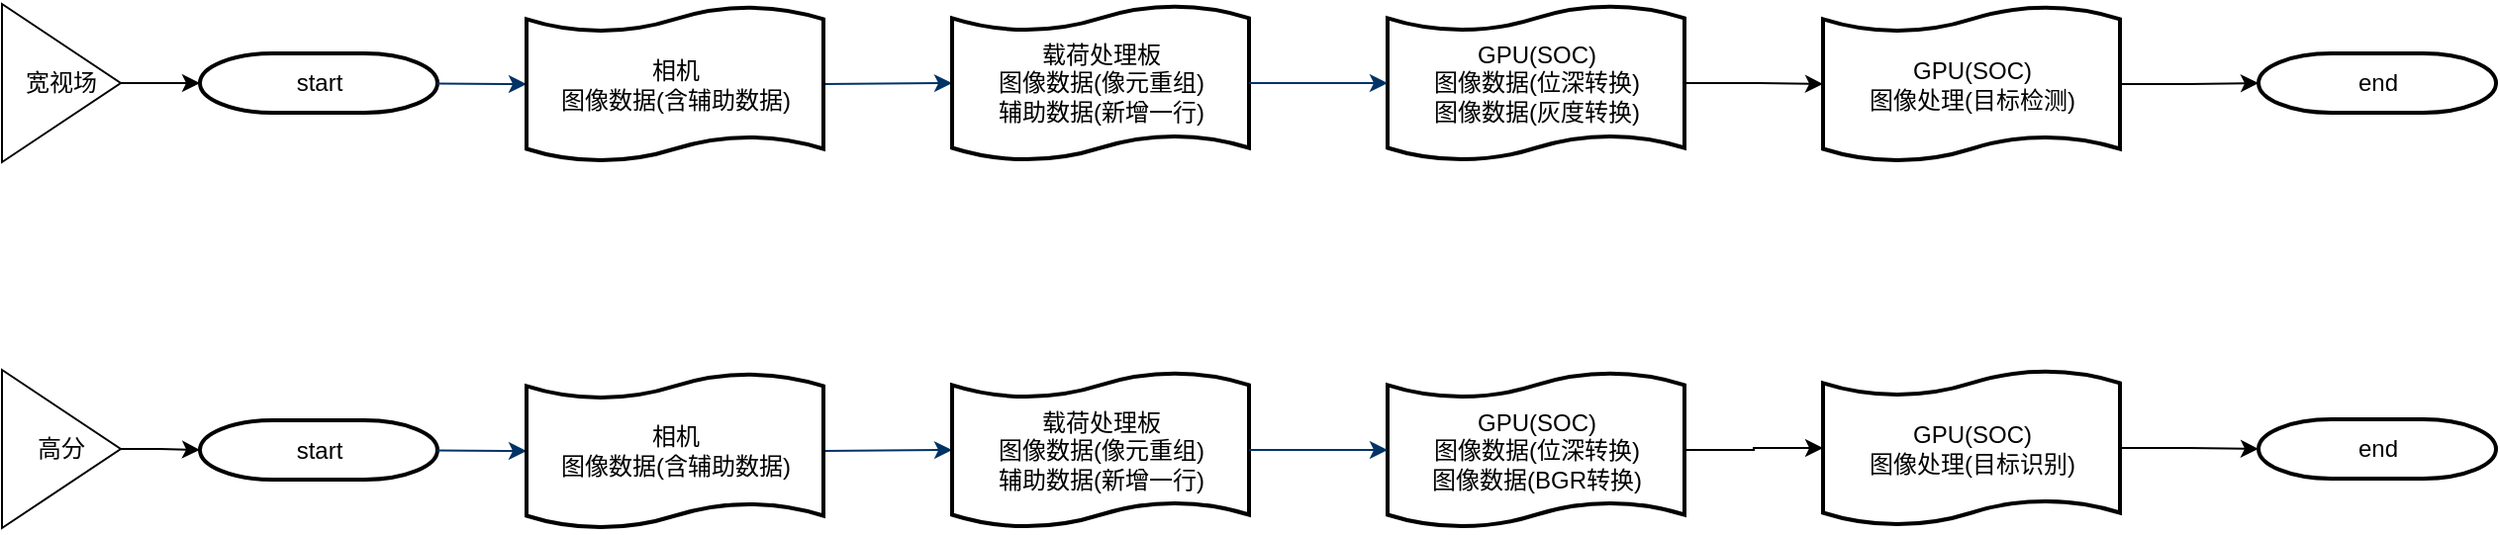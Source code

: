 <mxfile version="14.9.2" type="github">
  <diagram id="6a731a19-8d31-9384-78a2-239565b7b9f0" name="Page-1">
    <mxGraphModel dx="2031" dy="1134" grid="1" gridSize="10" guides="1" tooltips="1" connect="1" arrows="1" fold="1" page="1" pageScale="1" pageWidth="1169" pageHeight="827" background="none" math="0" shadow="0">
      <root>
        <mxCell id="0" />
        <mxCell id="1" parent="0" />
        <mxCell id="2" value="start" style="shape=mxgraph.flowchart.terminator;strokeWidth=2;gradientColor=none;gradientDirection=north;fontStyle=0;html=1;" parent="1" vertex="1">
          <mxGeometry x="260" y="60" width="120" height="30" as="geometry" />
        </mxCell>
        <mxCell id="7" style="fontStyle=1;strokeColor=#003366;strokeWidth=1;html=1;entryX=0;entryY=0.5;entryDx=0;entryDy=0;entryPerimeter=0;" parent="1" source="2" target="51" edge="1">
          <mxGeometry relative="1" as="geometry">
            <mxPoint x="335.105" y="230" as="targetPoint" />
          </mxGeometry>
        </mxCell>
        <mxCell id="8" style="fontStyle=1;strokeColor=#003366;strokeWidth=1;html=1;exitX=1;exitY=0.5;exitDx=0;exitDy=0;exitPerimeter=0;entryX=0;entryY=0.5;entryDx=0;entryDy=0;entryPerimeter=0;" parent="1" source="51" target="teyYOHSxg7vn7ohvey4J-55" edge="1">
          <mxGeometry relative="1" as="geometry">
            <mxPoint x="463.895" y="230" as="sourcePoint" />
            <mxPoint x="635" y="75" as="targetPoint" />
          </mxGeometry>
        </mxCell>
        <mxCell id="51" value="相机&lt;br&gt;图像数据(含辅助数据)" style="shape=mxgraph.flowchart.paper_tape;strokeWidth=2;gradientColor=none;gradientDirection=north;fontStyle=0;html=1;" parent="1" vertex="1">
          <mxGeometry x="425" y="35" width="150" height="81" as="geometry" />
        </mxCell>
        <mxCell id="teyYOHSxg7vn7ohvey4J-55" value="载荷处理板&lt;br&gt;图像数据(像元重组)&lt;br&gt;辅助数据(新增一行)" style="shape=mxgraph.flowchart.paper_tape;strokeWidth=2;gradientColor=none;gradientDirection=north;fontStyle=0;html=1;" vertex="1" parent="1">
          <mxGeometry x="640" y="34.5" width="150" height="81" as="geometry" />
        </mxCell>
        <mxCell id="teyYOHSxg7vn7ohvey4J-74" value="" style="edgeStyle=orthogonalEdgeStyle;rounded=0;orthogonalLoop=1;jettySize=auto;html=1;" edge="1" parent="1" source="teyYOHSxg7vn7ohvey4J-57" target="teyYOHSxg7vn7ohvey4J-72">
          <mxGeometry relative="1" as="geometry" />
        </mxCell>
        <mxCell id="teyYOHSxg7vn7ohvey4J-57" value="GPU(SOC)&lt;br&gt;图像数据(位深转换)&lt;br&gt;图像数据(灰度转换)" style="shape=mxgraph.flowchart.paper_tape;strokeWidth=2;gradientColor=none;gradientDirection=north;fontStyle=0;html=1;" vertex="1" parent="1">
          <mxGeometry x="860" y="34.5" width="150" height="81" as="geometry" />
        </mxCell>
        <mxCell id="teyYOHSxg7vn7ohvey4J-58" style="fontStyle=1;strokeColor=#003366;strokeWidth=1;html=1;exitX=1;exitY=0.5;exitDx=0;exitDy=0;exitPerimeter=0;entryX=0;entryY=0.5;entryDx=0;entryDy=0;entryPerimeter=0;" edge="1" parent="1" target="teyYOHSxg7vn7ohvey4J-57">
          <mxGeometry relative="1" as="geometry">
            <mxPoint x="790" y="75" as="sourcePoint" />
            <mxPoint x="855" y="75" as="targetPoint" />
          </mxGeometry>
        </mxCell>
        <mxCell id="teyYOHSxg7vn7ohvey4J-59" value="start" style="shape=mxgraph.flowchart.terminator;strokeWidth=2;gradientColor=none;gradientDirection=north;fontStyle=0;html=1;" vertex="1" parent="1">
          <mxGeometry x="260" y="245.5" width="120" height="30" as="geometry" />
        </mxCell>
        <mxCell id="teyYOHSxg7vn7ohvey4J-60" style="fontStyle=1;strokeColor=#003366;strokeWidth=1;html=1;entryX=0;entryY=0.5;entryDx=0;entryDy=0;entryPerimeter=0;" edge="1" parent="1" source="teyYOHSxg7vn7ohvey4J-59" target="teyYOHSxg7vn7ohvey4J-62">
          <mxGeometry relative="1" as="geometry">
            <mxPoint x="335.105" y="415.5" as="targetPoint" />
          </mxGeometry>
        </mxCell>
        <mxCell id="teyYOHSxg7vn7ohvey4J-61" style="fontStyle=1;strokeColor=#003366;strokeWidth=1;html=1;exitX=1;exitY=0.5;exitDx=0;exitDy=0;exitPerimeter=0;entryX=0;entryY=0.5;entryDx=0;entryDy=0;entryPerimeter=0;" edge="1" parent="1" source="teyYOHSxg7vn7ohvey4J-62" target="teyYOHSxg7vn7ohvey4J-63">
          <mxGeometry relative="1" as="geometry">
            <mxPoint x="463.895" y="415.5" as="sourcePoint" />
            <mxPoint x="635" y="260.5" as="targetPoint" />
          </mxGeometry>
        </mxCell>
        <mxCell id="teyYOHSxg7vn7ohvey4J-62" value="相机&lt;br&gt;图像数据(含辅助数据)" style="shape=mxgraph.flowchart.paper_tape;strokeWidth=2;gradientColor=none;gradientDirection=north;fontStyle=0;html=1;" vertex="1" parent="1">
          <mxGeometry x="425" y="220.5" width="150" height="81" as="geometry" />
        </mxCell>
        <mxCell id="teyYOHSxg7vn7ohvey4J-63" value="载荷处理板&lt;br&gt;图像数据(像元重组)&lt;br&gt;辅助数据(新增一行)" style="shape=mxgraph.flowchart.paper_tape;strokeWidth=2;gradientColor=none;gradientDirection=north;fontStyle=0;html=1;" vertex="1" parent="1">
          <mxGeometry x="640" y="220" width="150" height="81" as="geometry" />
        </mxCell>
        <mxCell id="teyYOHSxg7vn7ohvey4J-76" value="" style="edgeStyle=orthogonalEdgeStyle;rounded=0;orthogonalLoop=1;jettySize=auto;html=1;" edge="1" parent="1" source="teyYOHSxg7vn7ohvey4J-64" target="teyYOHSxg7vn7ohvey4J-73">
          <mxGeometry relative="1" as="geometry" />
        </mxCell>
        <mxCell id="teyYOHSxg7vn7ohvey4J-64" value="GPU(SOC)&lt;br&gt;图像数据(位深转换)&lt;br&gt;图像数据(BGR转换)" style="shape=mxgraph.flowchart.paper_tape;strokeWidth=2;gradientColor=none;gradientDirection=north;fontStyle=0;html=1;" vertex="1" parent="1">
          <mxGeometry x="860" y="220" width="150" height="81" as="geometry" />
        </mxCell>
        <mxCell id="teyYOHSxg7vn7ohvey4J-65" style="fontStyle=1;strokeColor=#003366;strokeWidth=1;html=1;exitX=1;exitY=0.5;exitDx=0;exitDy=0;exitPerimeter=0;entryX=0;entryY=0.5;entryDx=0;entryDy=0;entryPerimeter=0;" edge="1" parent="1" target="teyYOHSxg7vn7ohvey4J-64">
          <mxGeometry relative="1" as="geometry">
            <mxPoint x="790" y="260.5" as="sourcePoint" />
            <mxPoint x="855" y="260.5" as="targetPoint" />
          </mxGeometry>
        </mxCell>
        <mxCell id="teyYOHSxg7vn7ohvey4J-68" value="" style="edgeStyle=orthogonalEdgeStyle;rounded=0;orthogonalLoop=1;jettySize=auto;html=1;" edge="1" parent="1" source="teyYOHSxg7vn7ohvey4J-66" target="2">
          <mxGeometry relative="1" as="geometry" />
        </mxCell>
        <mxCell id="teyYOHSxg7vn7ohvey4J-66" value="宽视场" style="triangle;whiteSpace=wrap;html=1;" vertex="1" parent="1">
          <mxGeometry x="160" y="35" width="60" height="80" as="geometry" />
        </mxCell>
        <mxCell id="teyYOHSxg7vn7ohvey4J-69" value="" style="edgeStyle=orthogonalEdgeStyle;rounded=0;orthogonalLoop=1;jettySize=auto;html=1;" edge="1" parent="1" source="teyYOHSxg7vn7ohvey4J-67" target="teyYOHSxg7vn7ohvey4J-59">
          <mxGeometry relative="1" as="geometry" />
        </mxCell>
        <mxCell id="teyYOHSxg7vn7ohvey4J-67" value="高分" style="triangle;whiteSpace=wrap;html=1;" vertex="1" parent="1">
          <mxGeometry x="160" y="220" width="60" height="80" as="geometry" />
        </mxCell>
        <mxCell id="teyYOHSxg7vn7ohvey4J-70" value="end" style="shape=mxgraph.flowchart.terminator;strokeWidth=2;gradientColor=none;gradientDirection=north;fontStyle=0;html=1;" vertex="1" parent="1">
          <mxGeometry x="1300" y="60" width="120" height="30" as="geometry" />
        </mxCell>
        <mxCell id="teyYOHSxg7vn7ohvey4J-71" value="end" style="shape=mxgraph.flowchart.terminator;strokeWidth=2;gradientColor=none;gradientDirection=north;fontStyle=0;html=1;" vertex="1" parent="1">
          <mxGeometry x="1300" y="245" width="120" height="30" as="geometry" />
        </mxCell>
        <mxCell id="teyYOHSxg7vn7ohvey4J-75" value="" style="edgeStyle=orthogonalEdgeStyle;rounded=0;orthogonalLoop=1;jettySize=auto;html=1;" edge="1" parent="1" source="teyYOHSxg7vn7ohvey4J-72" target="teyYOHSxg7vn7ohvey4J-70">
          <mxGeometry relative="1" as="geometry" />
        </mxCell>
        <mxCell id="teyYOHSxg7vn7ohvey4J-72" value="GPU(SOC)&lt;br&gt;图像处理(目标检测)" style="shape=mxgraph.flowchart.paper_tape;strokeWidth=2;gradientColor=none;gradientDirection=north;fontStyle=0;html=1;" vertex="1" parent="1">
          <mxGeometry x="1080" y="35" width="150" height="81" as="geometry" />
        </mxCell>
        <mxCell id="teyYOHSxg7vn7ohvey4J-77" value="" style="edgeStyle=orthogonalEdgeStyle;rounded=0;orthogonalLoop=1;jettySize=auto;html=1;" edge="1" parent="1" source="teyYOHSxg7vn7ohvey4J-73" target="teyYOHSxg7vn7ohvey4J-71">
          <mxGeometry relative="1" as="geometry" />
        </mxCell>
        <mxCell id="teyYOHSxg7vn7ohvey4J-73" value="GPU(SOC)&lt;br&gt;图像处理(目标识别)" style="shape=mxgraph.flowchart.paper_tape;strokeWidth=2;gradientColor=none;gradientDirection=north;fontStyle=0;html=1;" vertex="1" parent="1">
          <mxGeometry x="1080" y="219" width="150" height="81" as="geometry" />
        </mxCell>
      </root>
    </mxGraphModel>
  </diagram>
</mxfile>
